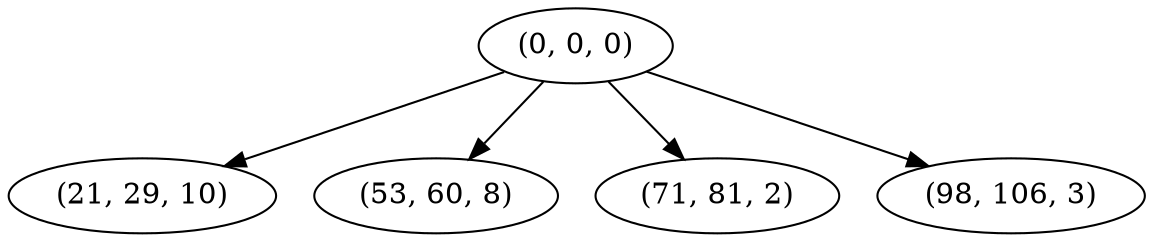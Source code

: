 digraph tree {
    "(0, 0, 0)";
    "(21, 29, 10)";
    "(53, 60, 8)";
    "(71, 81, 2)";
    "(98, 106, 3)";
    "(0, 0, 0)" -> "(21, 29, 10)";
    "(0, 0, 0)" -> "(53, 60, 8)";
    "(0, 0, 0)" -> "(71, 81, 2)";
    "(0, 0, 0)" -> "(98, 106, 3)";
}
